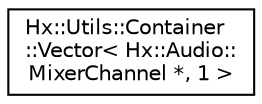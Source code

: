 digraph "Graphical Class Hierarchy"
{
  edge [fontname="Helvetica",fontsize="10",labelfontname="Helvetica",labelfontsize="10"];
  node [fontname="Helvetica",fontsize="10",shape=record];
  rankdir="LR";
  Node0 [label="Hx::Utils::Container\l::Vector\< Hx::Audio::\lMixerChannel *, 1 \>",height=0.2,width=0.4,color="black", fillcolor="white", style="filled",URL="$classHx_1_1Utils_1_1Container_1_1Vector.html"];
}
